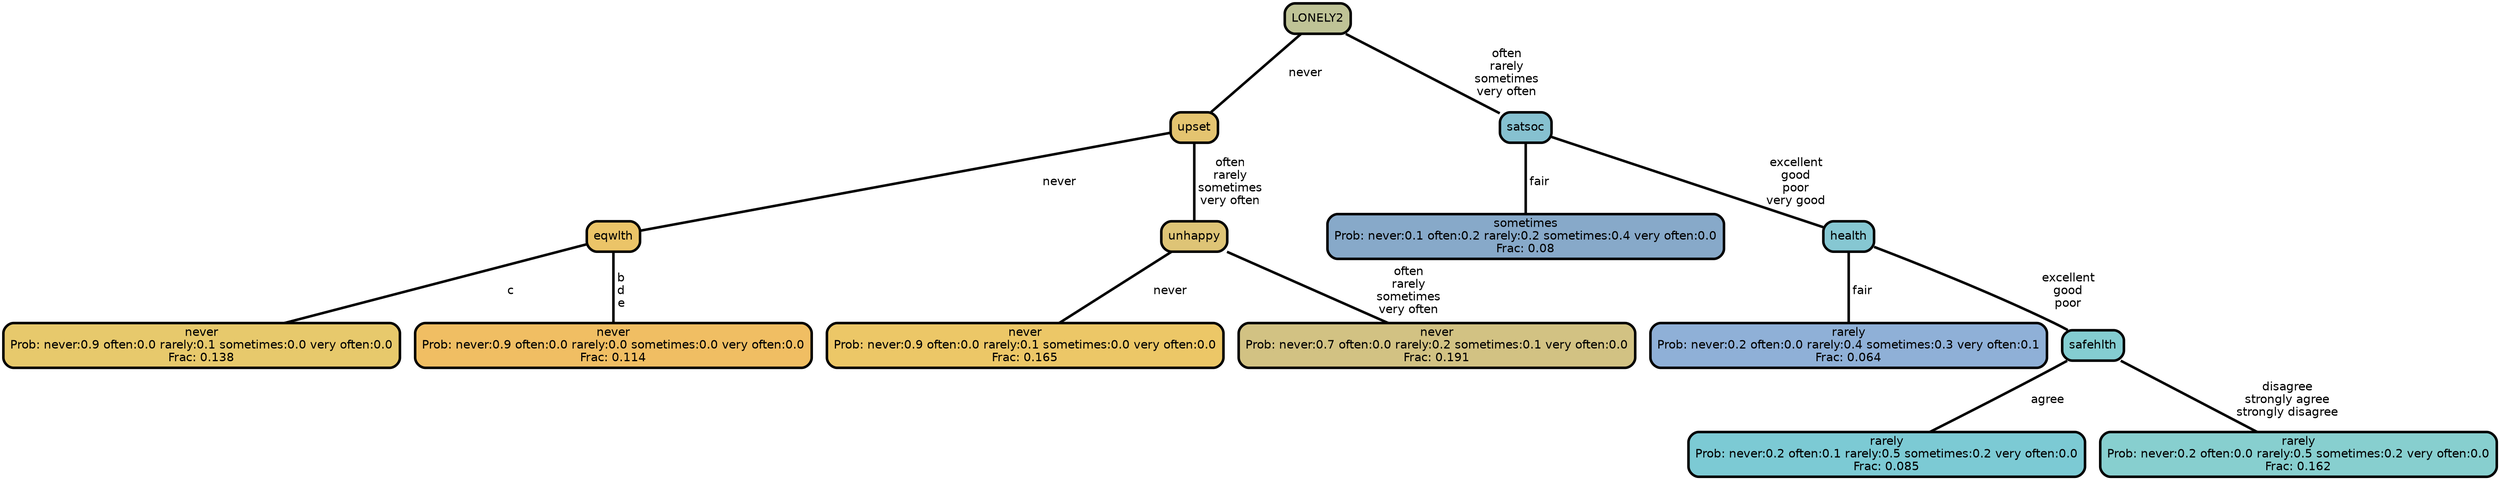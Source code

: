 graph Tree {
node [shape=box, style="filled, rounded",color="black",penwidth="3",fontcolor="black",                 fontname=helvetica] ;
graph [ranksep="0 equally", splines=straight,                 bgcolor=transparent, dpi=200] ;
edge [fontname=helvetica, color=black] ;
0 [label="never
Prob: never:0.9 often:0.0 rarely:0.1 sometimes:0.0 very often:0.0
Frac: 0.138", fillcolor="#e7c96c"] ;
1 [label="eqwlth", fillcolor="#ebc468"] ;
2 [label="never
Prob: never:0.9 often:0.0 rarely:0.0 sometimes:0.0 very often:0.0
Frac: 0.114", fillcolor="#f0be63"] ;
3 [label="upset", fillcolor="#e4c470"] ;
4 [label="never
Prob: never:0.9 often:0.0 rarely:0.1 sometimes:0.0 very often:0.0
Frac: 0.165", fillcolor="#ecc767"] ;
5 [label="unhappy", fillcolor="#dec476"] ;
6 [label="never
Prob: never:0.7 often:0.0 rarely:0.2 sometimes:0.1 very often:0.0
Frac: 0.191", fillcolor="#d2c283"] ;
7 [label="LONELY2", fillcolor="#bfc396"] ;
8 [label="sometimes
Prob: never:0.1 often:0.2 rarely:0.2 sometimes:0.4 very often:0.0
Frac: 0.08", fillcolor="#87a9c9"] ;
9 [label="satsoc", fillcolor="#86c1d0"] ;
10 [label="rarely
Prob: never:0.2 often:0.0 rarely:0.4 sometimes:0.3 very often:0.1
Frac: 0.064", fillcolor="#8fb0d7"] ;
11 [label="health", fillcolor="#86c7d2"] ;
12 [label="rarely
Prob: never:0.2 often:0.1 rarely:0.5 sometimes:0.2 very often:0.0
Frac: 0.085", fillcolor="#7ccad4"] ;
13 [label="safehlth", fillcolor="#84cdd1"] ;
14 [label="rarely
Prob: never:0.2 often:0.0 rarely:0.5 sometimes:0.2 very often:0.0
Frac: 0.162", fillcolor="#87cfcf"] ;
1 -- 0 [label=" c",penwidth=3] ;
1 -- 2 [label=" b\n d\n e",penwidth=3] ;
3 -- 1 [label=" never",penwidth=3] ;
3 -- 5 [label=" often\n rarely\n sometimes\n very often",penwidth=3] ;
5 -- 4 [label=" never",penwidth=3] ;
5 -- 6 [label=" often\n rarely\n sometimes\n very often",penwidth=3] ;
7 -- 3 [label=" never",penwidth=3] ;
7 -- 9 [label=" often\n rarely\n sometimes\n very often",penwidth=3] ;
9 -- 8 [label=" fair",penwidth=3] ;
9 -- 11 [label=" excellent\n good\n poor\n very good",penwidth=3] ;
11 -- 10 [label=" fair",penwidth=3] ;
11 -- 13 [label=" excellent\n good\n poor",penwidth=3] ;
13 -- 12 [label=" agree",penwidth=3] ;
13 -- 14 [label=" disagree\n strongly agree\n strongly disagree",penwidth=3] ;
{rank = same;}}